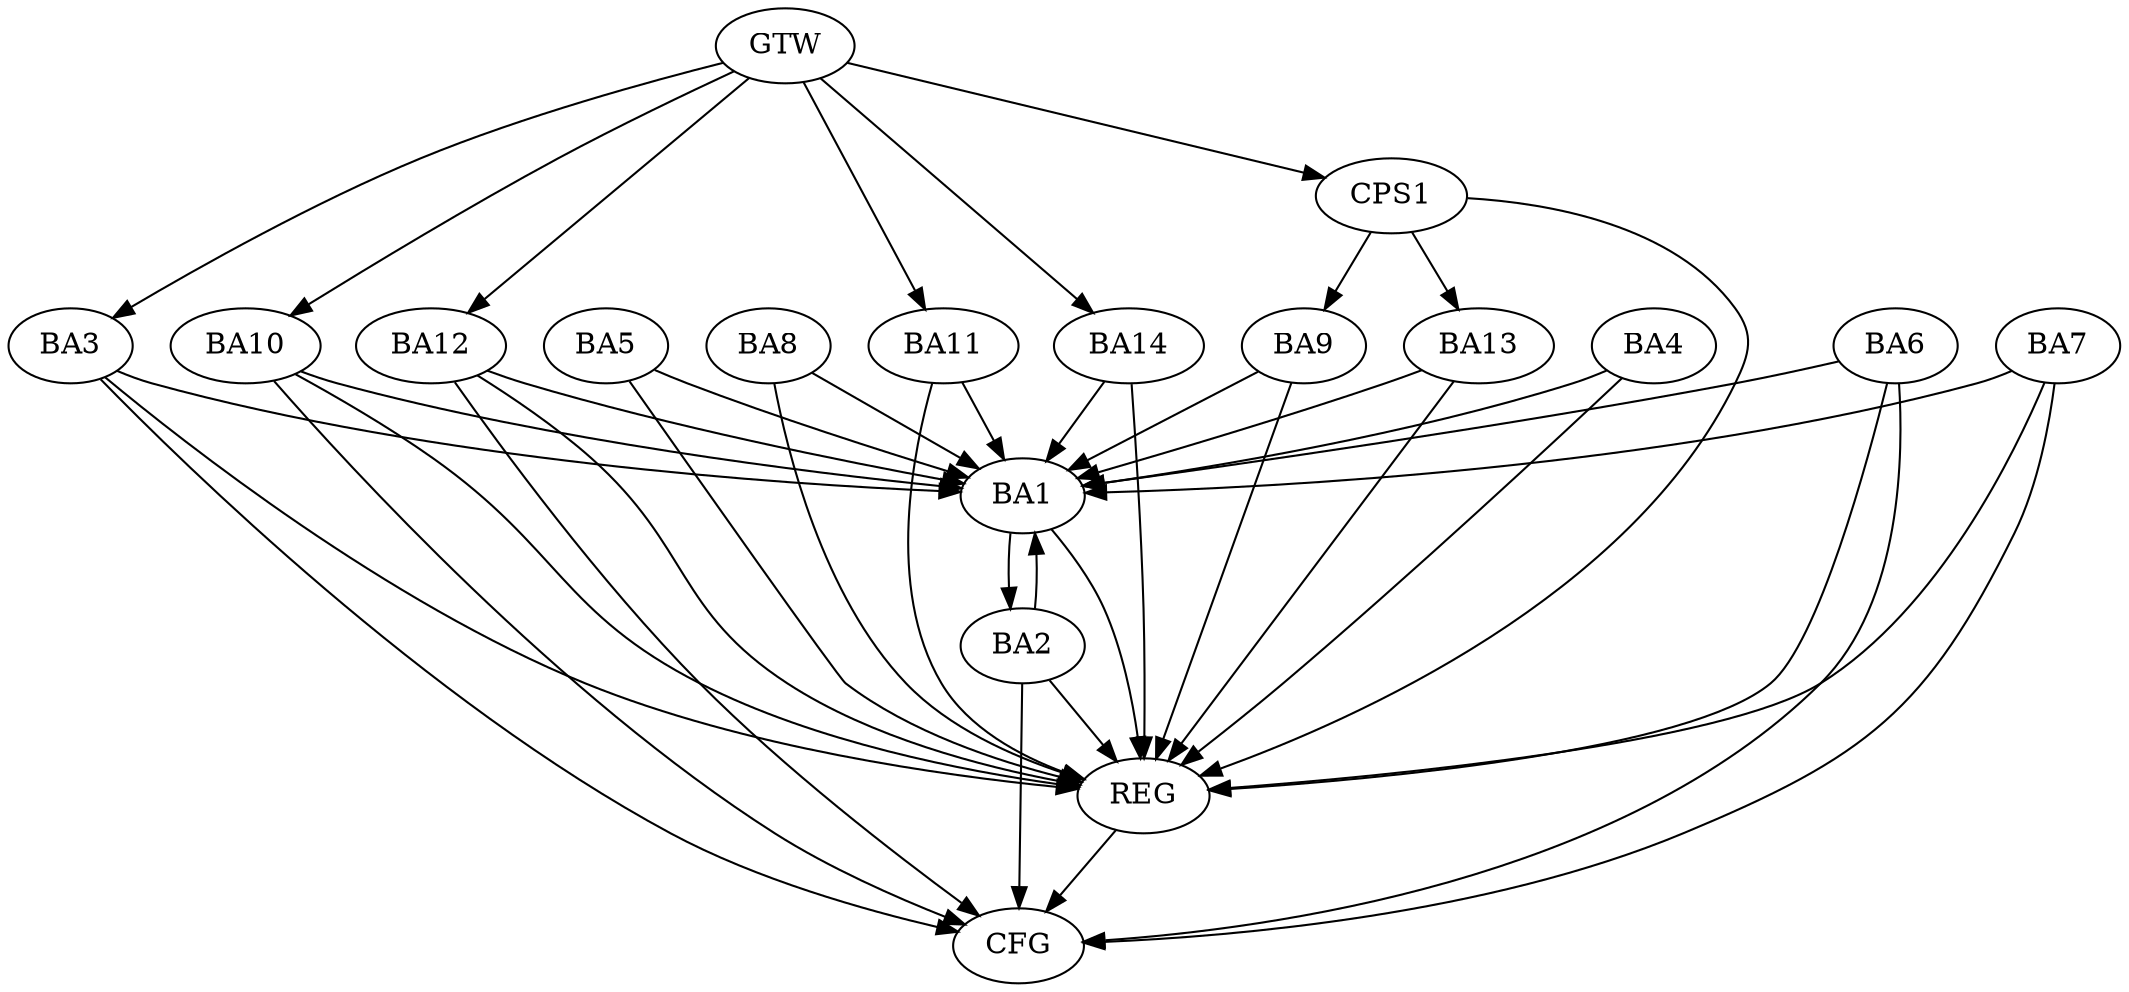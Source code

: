 strict digraph G {
  BA1 [ label="BA1" ];
  BA2 [ label="BA2" ];
  BA3 [ label="BA3" ];
  BA4 [ label="BA4" ];
  BA5 [ label="BA5" ];
  BA6 [ label="BA6" ];
  BA7 [ label="BA7" ];
  BA8 [ label="BA8" ];
  BA9 [ label="BA9" ];
  BA10 [ label="BA10" ];
  BA11 [ label="BA11" ];
  BA12 [ label="BA12" ];
  BA13 [ label="BA13" ];
  BA14 [ label="BA14" ];
  CPS1 [ label="CPS1" ];
  GTW [ label="GTW" ];
  REG [ label="REG" ];
  CFG [ label="CFG" ];
  BA1 -> BA2;
  BA2 -> BA1;
  BA3 -> BA1;
  BA4 -> BA1;
  BA5 -> BA1;
  BA7 -> BA1;
  CPS1 -> BA13;
  CPS1 -> BA9;
  GTW -> BA3;
  GTW -> BA10;
  GTW -> BA11;
  GTW -> BA12;
  GTW -> BA14;
  GTW -> CPS1;
  BA1 -> REG;
  BA2 -> REG;
  BA3 -> REG;
  BA4 -> REG;
  BA5 -> REG;
  BA6 -> REG;
  BA7 -> REG;
  BA8 -> REG;
  BA9 -> REG;
  BA10 -> REG;
  BA11 -> REG;
  BA12 -> REG;
  BA13 -> REG;
  BA14 -> REG;
  CPS1 -> REG;
  BA7 -> CFG;
  BA2 -> CFG;
  BA3 -> CFG;
  BA10 -> CFG;
  BA12 -> CFG;
  BA6 -> CFG;
  REG -> CFG;
  BA10 -> BA1;
  BA14 -> BA1;
  BA13 -> BA1;
  BA6 -> BA1;
  BA11 -> BA1;
  BA8 -> BA1;
  BA12 -> BA1;
  BA9 -> BA1;
}
